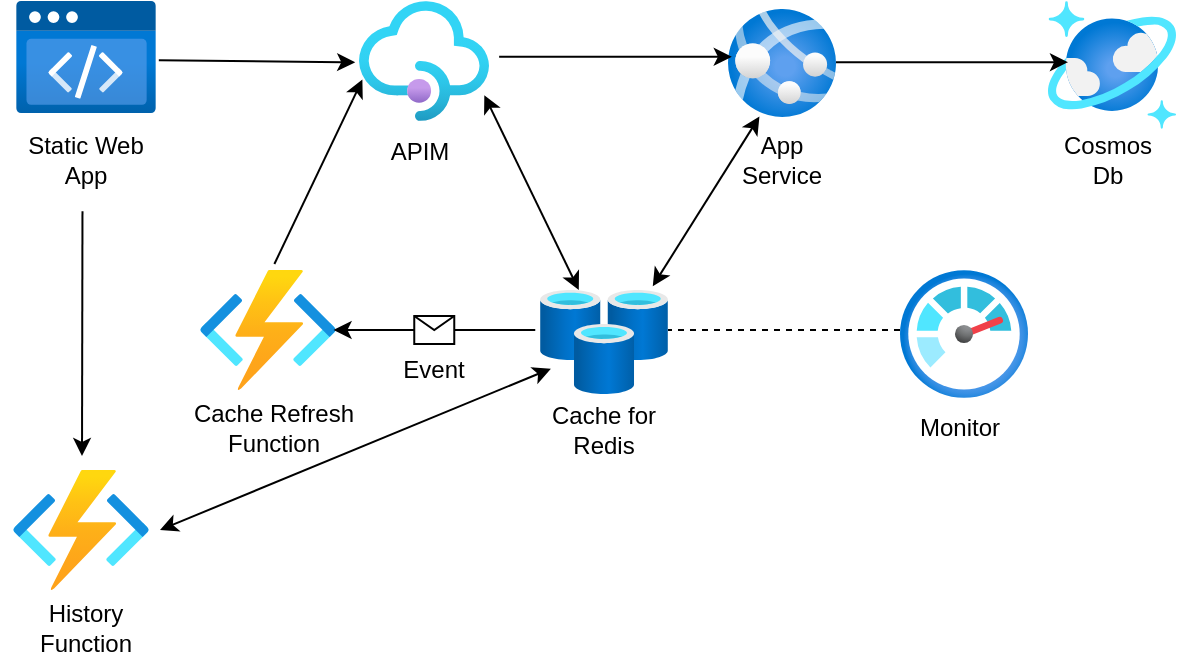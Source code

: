 <mxfile version="21.6.8" type="device">
  <diagram id="6K2L0thh9Qf6AcWFtn7J" name="Overview">
    <mxGraphModel dx="107" dy="-397" grid="1" gridSize="10" guides="1" tooltips="1" connect="1" arrows="1" fold="1" page="1" pageScale="1" pageWidth="850" pageHeight="1100" math="0" shadow="0">
      <root>
        <mxCell id="0" />
        <mxCell id="1" parent="0" />
        <mxCell id="yG2wOSbRxI6GufdI99vh-3" value="" style="aspect=fixed;html=1;points=[];align=center;image;fontSize=12;image=img/lib/azure2/databases/Azure_Cosmos_DB.svg;" parent="1" vertex="1">
          <mxGeometry x="1414" y="1275.5" width="64" height="64" as="geometry" />
        </mxCell>
        <mxCell id="yG2wOSbRxI6GufdI99vh-26" value="" style="aspect=fixed;html=1;points=[];align=center;image;fontSize=12;image=img/lib/azure2/preview/Static_Apps.svg;" parent="1" vertex="1">
          <mxGeometry x="898" y="1275.5" width="70" height="56.0" as="geometry" />
        </mxCell>
        <mxCell id="yG2wOSbRxI6GufdI99vh-27" value="" style="aspect=fixed;html=1;points=[];align=center;image;fontSize=12;image=img/lib/azure2/integration/API_Management_Services.svg;" parent="1" vertex="1">
          <mxGeometry x="1069.5" y="1275.5" width="65" height="60" as="geometry" />
        </mxCell>
        <mxCell id="yG2wOSbRxI6GufdI99vh-30" value="" style="endArrow=classic;html=1;rounded=0;startArrow=classic;exitX=0.964;exitY=0.785;exitDx=0;exitDy=0;exitPerimeter=0;startFill=1;" parent="1" source="yG2wOSbRxI6GufdI99vh-27" target="ZJQy_w_e6BmF9ysCzNVd-1" edge="1">
          <mxGeometry width="50" height="50" relative="1" as="geometry">
            <mxPoint x="1230.5" y="1180" as="sourcePoint" />
            <mxPoint x="1438" y="1180" as="targetPoint" />
          </mxGeometry>
        </mxCell>
        <mxCell id="yG2wOSbRxI6GufdI99vh-45" value="" style="aspect=fixed;html=1;points=[];align=center;image;fontSize=12;image=img/lib/azure2/compute/Function_Apps.svg;" parent="1" vertex="1">
          <mxGeometry x="990" y="1410" width="68" height="60" as="geometry" />
        </mxCell>
        <mxCell id="ZJQy_w_e6BmF9ysCzNVd-1" value="" style="image;aspect=fixed;html=1;points=[];align=center;fontSize=12;image=img/lib/azure2/databases/Cache_Redis.svg;" parent="1" vertex="1">
          <mxGeometry x="1160" y="1420" width="64" height="52" as="geometry" />
        </mxCell>
        <mxCell id="ZJQy_w_e6BmF9ysCzNVd-2" value="" style="image;aspect=fixed;html=1;points=[];align=center;fontSize=12;image=img/lib/azure2/app_services/App_Services.svg;" parent="1" vertex="1">
          <mxGeometry x="1254" y="1279.5" width="54" height="54" as="geometry" />
        </mxCell>
        <mxCell id="ZJQy_w_e6BmF9ysCzNVd-3" value="" style="endArrow=classic;html=1;rounded=0;startArrow=none;entryX=0.035;entryY=0.443;entryDx=0;entryDy=0;entryPerimeter=0;exitX=1.078;exitY=0.465;exitDx=0;exitDy=0;exitPerimeter=0;" parent="1" source="yG2wOSbRxI6GufdI99vh-27" target="ZJQy_w_e6BmF9ysCzNVd-2" edge="1">
          <mxGeometry width="50" height="50" relative="1" as="geometry">
            <mxPoint x="1140" y="1307" as="sourcePoint" />
            <mxPoint x="1189" y="1430" as="targetPoint" />
          </mxGeometry>
        </mxCell>
        <mxCell id="ZJQy_w_e6BmF9ysCzNVd-4" value="" style="endArrow=classic;html=1;rounded=0;startArrow=none;exitX=1.078;exitY=0.465;exitDx=0;exitDy=0;exitPerimeter=0;" parent="1" edge="1">
          <mxGeometry width="50" height="50" relative="1" as="geometry">
            <mxPoint x="1308" y="1306.1" as="sourcePoint" />
            <mxPoint x="1424" y="1306.1" as="targetPoint" />
          </mxGeometry>
        </mxCell>
        <mxCell id="ZJQy_w_e6BmF9ysCzNVd-5" value="" style="endArrow=classic;html=1;rounded=0;startArrow=classic;exitX=0.291;exitY=0.996;exitDx=0;exitDy=0;exitPerimeter=0;entryX=0.881;entryY=-0.037;entryDx=0;entryDy=0;entryPerimeter=0;startFill=1;" parent="1" source="ZJQy_w_e6BmF9ysCzNVd-2" target="ZJQy_w_e6BmF9ysCzNVd-1" edge="1">
          <mxGeometry width="50" height="50" relative="1" as="geometry">
            <mxPoint x="1142" y="1333" as="sourcePoint" />
            <mxPoint x="1189" y="1430" as="targetPoint" />
          </mxGeometry>
        </mxCell>
        <mxCell id="ZJQy_w_e6BmF9ysCzNVd-6" value="" style="endArrow=classic;html=1;rounded=0;startArrow=none;entryX=-0.029;entryY=0.511;entryDx=0;entryDy=0;entryPerimeter=0;exitX=1.02;exitY=0.53;exitDx=0;exitDy=0;exitPerimeter=0;" parent="1" source="yG2wOSbRxI6GufdI99vh-26" target="yG2wOSbRxI6GufdI99vh-27" edge="1">
          <mxGeometry width="50" height="50" relative="1" as="geometry">
            <mxPoint x="1150" y="1313" as="sourcePoint" />
            <mxPoint x="1282" y="1313" as="targetPoint" />
          </mxGeometry>
        </mxCell>
        <mxCell id="ZJQy_w_e6BmF9ysCzNVd-7" value="" style="curved=1;endArrow=classic;html=1;rounded=0;entryX=0.026;entryY=0.655;entryDx=0;entryDy=0;entryPerimeter=0;exitX=0.547;exitY=-0.05;exitDx=0;exitDy=0;exitPerimeter=0;" parent="1" source="yG2wOSbRxI6GufdI99vh-45" target="yG2wOSbRxI6GufdI99vh-27" edge="1">
          <mxGeometry width="50" height="50" relative="1" as="geometry">
            <mxPoint x="1170" y="1480" as="sourcePoint" />
            <mxPoint x="1234" y="1440" as="targetPoint" />
          </mxGeometry>
        </mxCell>
        <mxCell id="ZJQy_w_e6BmF9ysCzNVd-13" value="" style="image;aspect=fixed;html=1;points=[];align=center;fontSize=12;image=img/lib/azure2/management_governance/Monitor.svg;" parent="1" vertex="1">
          <mxGeometry x="1340" y="1410" width="64" height="64" as="geometry" />
        </mxCell>
        <mxCell id="ZJQy_w_e6BmF9ysCzNVd-14" value="" style="endArrow=none;dashed=1;html=1;rounded=0;entryX=1;entryY=0.385;entryDx=0;entryDy=0;entryPerimeter=0;" parent="1" target="ZJQy_w_e6BmF9ysCzNVd-1" edge="1">
          <mxGeometry width="50" height="50" relative="1" as="geometry">
            <mxPoint x="1340" y="1440" as="sourcePoint" />
            <mxPoint x="1144" y="1460" as="targetPoint" />
          </mxGeometry>
        </mxCell>
        <mxCell id="ZJQy_w_e6BmF9ysCzNVd-15" value="Static Web App" style="text;html=1;strokeColor=none;fillColor=none;align=center;verticalAlign=middle;whiteSpace=wrap;rounded=0;" parent="1" vertex="1">
          <mxGeometry x="903" y="1339.5" width="60" height="30" as="geometry" />
        </mxCell>
        <mxCell id="ZJQy_w_e6BmF9ysCzNVd-16" value="APIM" style="text;html=1;strokeColor=none;fillColor=none;align=center;verticalAlign=middle;whiteSpace=wrap;rounded=0;" parent="1" vertex="1">
          <mxGeometry x="1070" y="1335.5" width="60" height="30" as="geometry" />
        </mxCell>
        <mxCell id="ZJQy_w_e6BmF9ysCzNVd-17" value="App Service" style="text;html=1;strokeColor=none;fillColor=none;align=center;verticalAlign=middle;whiteSpace=wrap;rounded=0;" parent="1" vertex="1">
          <mxGeometry x="1251" y="1339.5" width="60" height="30" as="geometry" />
        </mxCell>
        <mxCell id="ZJQy_w_e6BmF9ysCzNVd-18" value="Cosmos Db" style="text;html=1;strokeColor=none;fillColor=none;align=center;verticalAlign=middle;whiteSpace=wrap;rounded=0;" parent="1" vertex="1">
          <mxGeometry x="1414" y="1339.5" width="60" height="30" as="geometry" />
        </mxCell>
        <mxCell id="ZJQy_w_e6BmF9ysCzNVd-19" value="Cache Refresh Function" style="text;html=1;strokeColor=none;fillColor=none;align=center;verticalAlign=middle;whiteSpace=wrap;rounded=0;" parent="1" vertex="1">
          <mxGeometry x="983.5" y="1474" width="86" height="30" as="geometry" />
        </mxCell>
        <mxCell id="ZJQy_w_e6BmF9ysCzNVd-20" value="Cache for Redis" style="text;html=1;strokeColor=none;fillColor=none;align=center;verticalAlign=middle;whiteSpace=wrap;rounded=0;" parent="1" vertex="1">
          <mxGeometry x="1162" y="1475" width="60" height="30" as="geometry" />
        </mxCell>
        <mxCell id="ZJQy_w_e6BmF9ysCzNVd-22" value="Monitor" style="text;html=1;strokeColor=none;fillColor=none;align=center;verticalAlign=middle;whiteSpace=wrap;rounded=0;" parent="1" vertex="1">
          <mxGeometry x="1340" y="1474" width="60" height="30" as="geometry" />
        </mxCell>
        <mxCell id="A5cpedAC0TNpdhpzlkUz-3" value="" style="endArrow=classic;html=1;rounded=0;exitX=-0.037;exitY=0.385;exitDx=0;exitDy=0;exitPerimeter=0;entryX=0.982;entryY=0.5;entryDx=0;entryDy=0;entryPerimeter=0;" parent="1" source="ZJQy_w_e6BmF9ysCzNVd-1" target="yG2wOSbRxI6GufdI99vh-45" edge="1">
          <mxGeometry relative="1" as="geometry">
            <mxPoint x="1140" y="1410" as="sourcePoint" />
            <mxPoint x="1240" y="1410" as="targetPoint" />
          </mxGeometry>
        </mxCell>
        <mxCell id="A5cpedAC0TNpdhpzlkUz-4" value="" style="shape=message;html=1;outlineConnect=0;" parent="A5cpedAC0TNpdhpzlkUz-3" vertex="1">
          <mxGeometry width="20" height="14" relative="1" as="geometry">
            <mxPoint x="-10" y="-7" as="offset" />
          </mxGeometry>
        </mxCell>
        <mxCell id="A5cpedAC0TNpdhpzlkUz-5" value="Event" style="text;strokeColor=none;align=center;fillColor=none;html=1;verticalAlign=middle;whiteSpace=wrap;rounded=0;" parent="1" vertex="1">
          <mxGeometry x="1089.25" y="1450" width="35.5" height="19" as="geometry" />
        </mxCell>
        <mxCell id="vSjTRbr6mJTGYNNCUK1v-1" value="" style="aspect=fixed;html=1;points=[];align=center;image;fontSize=12;image=img/lib/azure2/compute/Function_Apps.svg;" vertex="1" parent="1">
          <mxGeometry x="896.5" y="1510" width="68" height="60" as="geometry" />
        </mxCell>
        <mxCell id="vSjTRbr6mJTGYNNCUK1v-2" value="History Function" style="text;html=1;strokeColor=none;fillColor=none;align=center;verticalAlign=middle;whiteSpace=wrap;rounded=0;" vertex="1" parent="1">
          <mxGeometry x="890" y="1574" width="86" height="30" as="geometry" />
        </mxCell>
        <mxCell id="vSjTRbr6mJTGYNNCUK1v-3" value="" style="endArrow=classic;html=1;rounded=0;startArrow=none;exitX=0.604;exitY=1.269;exitDx=0;exitDy=0;exitPerimeter=0;" edge="1" parent="1">
          <mxGeometry width="50" height="50" relative="1" as="geometry">
            <mxPoint x="931.24" y="1380.57" as="sourcePoint" />
            <mxPoint x="931" y="1503" as="targetPoint" />
          </mxGeometry>
        </mxCell>
        <mxCell id="vSjTRbr6mJTGYNNCUK1v-4" value="" style="endArrow=classic;html=1;rounded=0;startArrow=classic;entryX=0.085;entryY=0.756;entryDx=0;entryDy=0;entryPerimeter=0;startFill=1;" edge="1" parent="1" target="ZJQy_w_e6BmF9ysCzNVd-1">
          <mxGeometry width="50" height="50" relative="1" as="geometry">
            <mxPoint x="970" y="1540" as="sourcePoint" />
            <mxPoint x="941" y="1520" as="targetPoint" />
          </mxGeometry>
        </mxCell>
      </root>
    </mxGraphModel>
  </diagram>
</mxfile>
